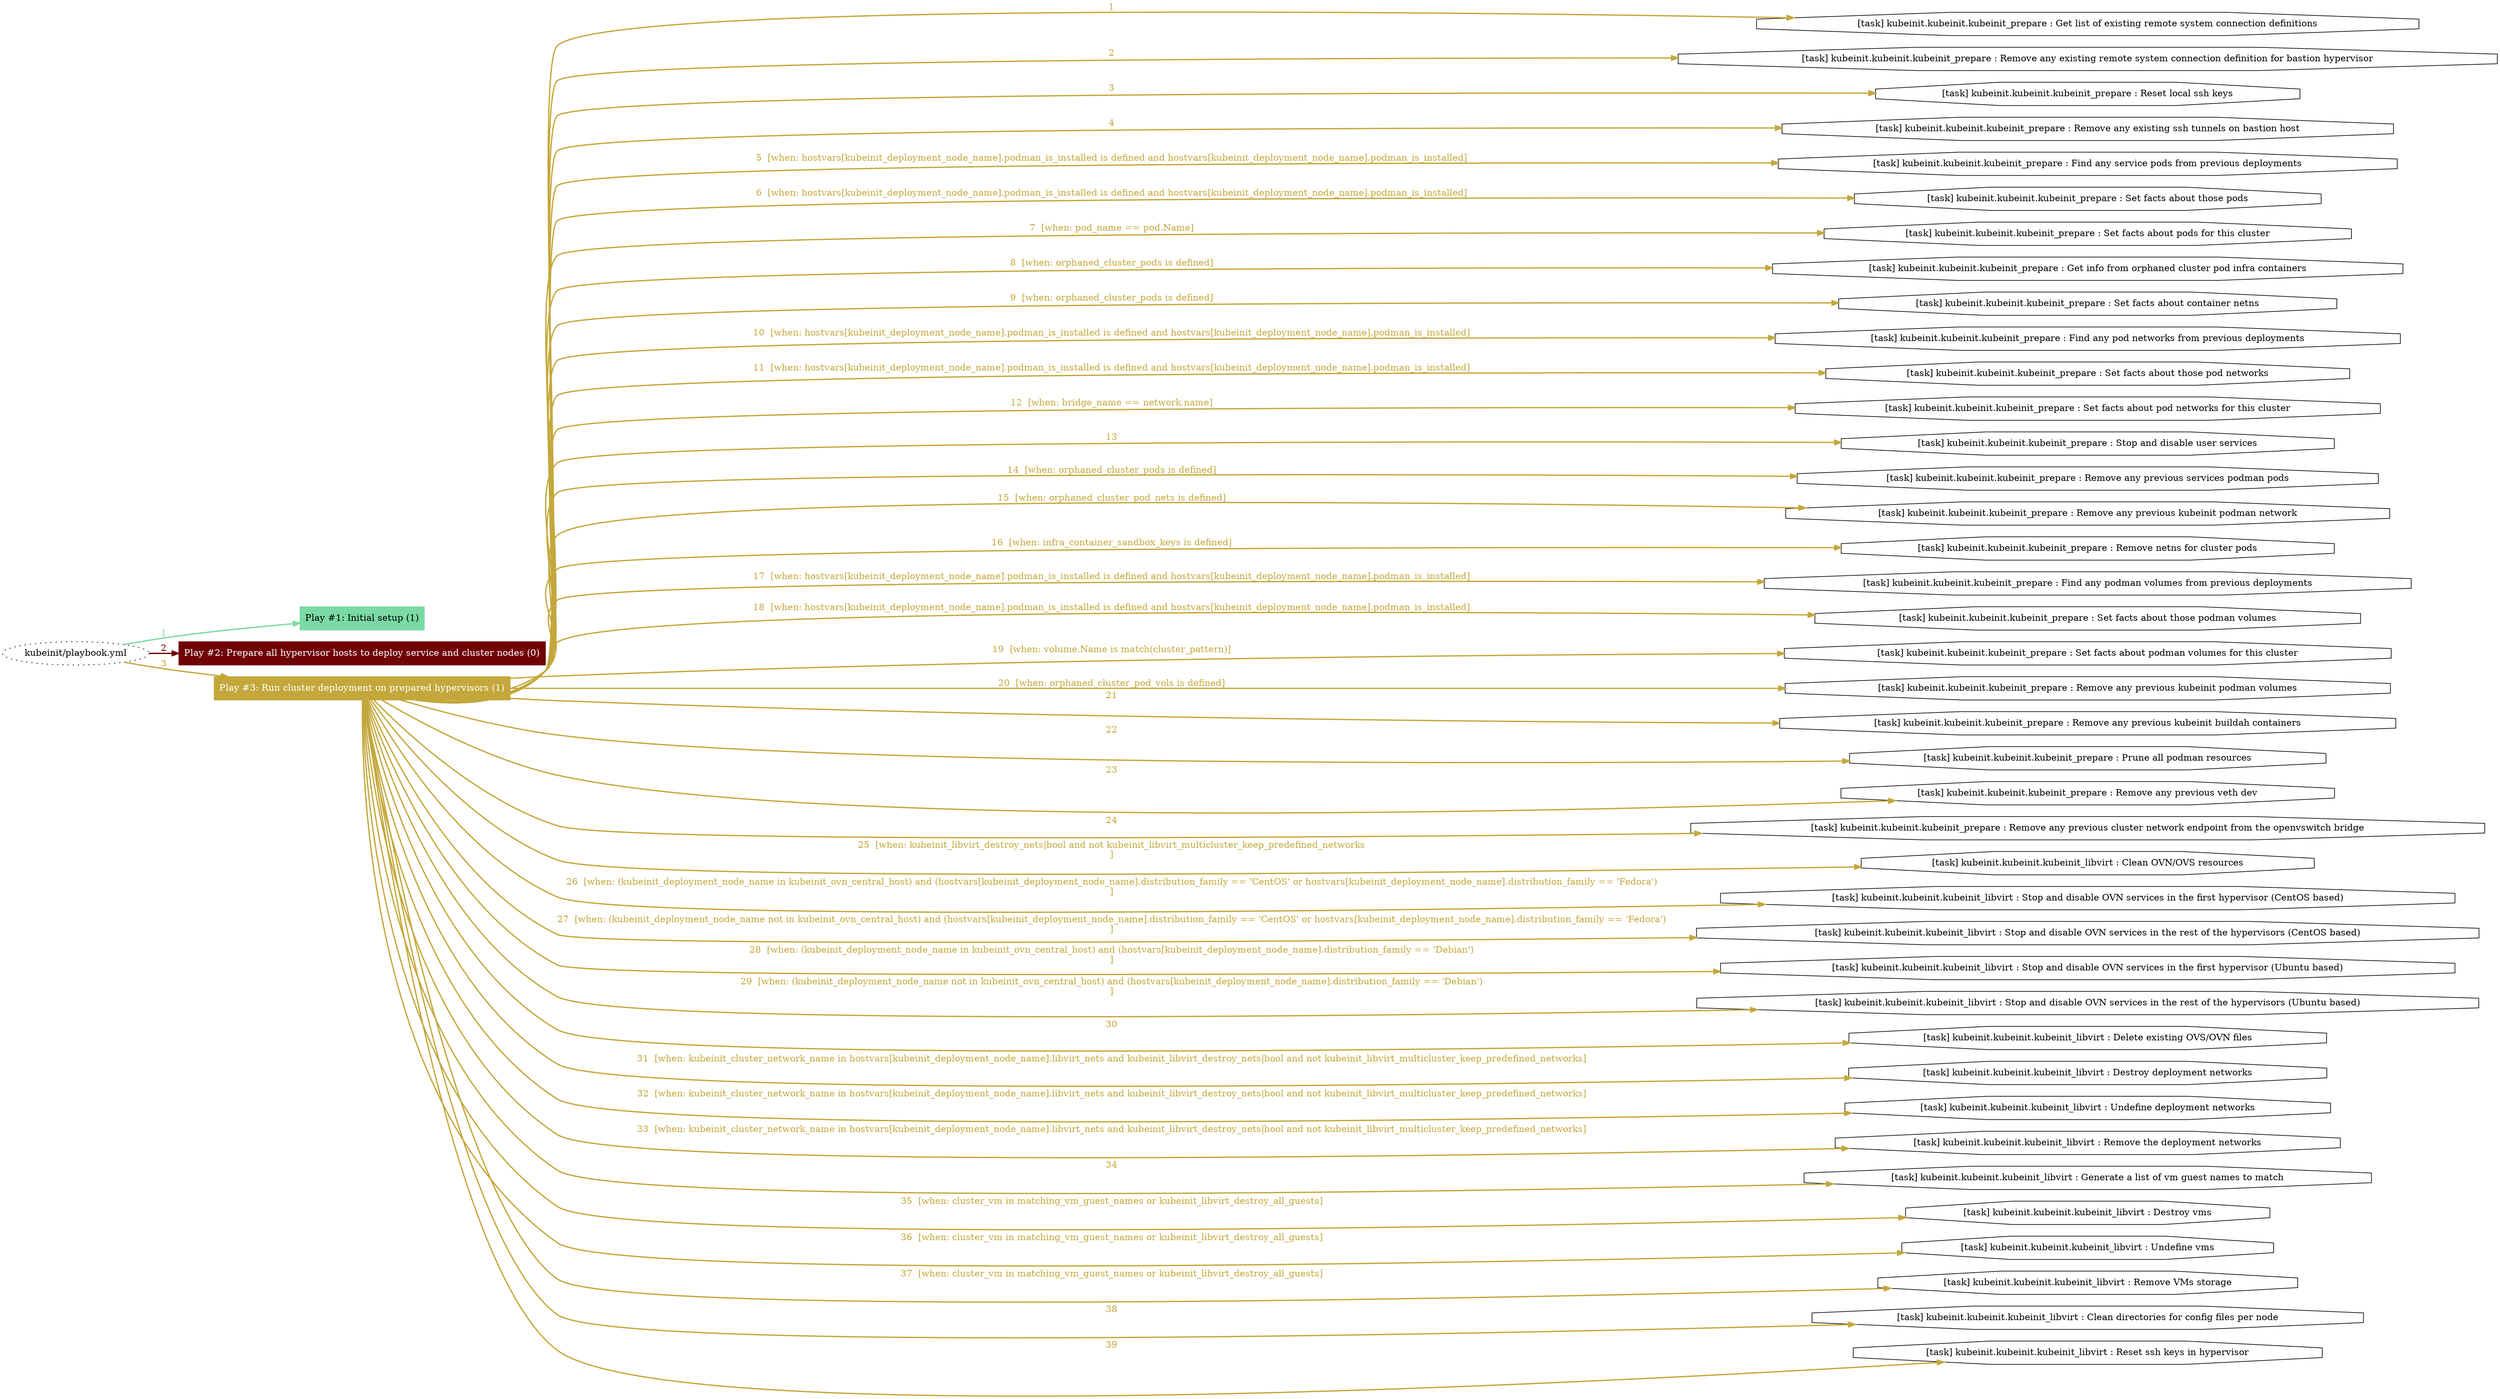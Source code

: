 digraph "kubeinit/playbook.yml "{
	graph [concentrate=true ordering=in rankdir=LR ratio=fill]
	edge [esep=5 sep=10]
	"kubeinit/playbook.yml" [id=root_node style=dotted]
	subgraph "Play #1: Initial setup (1) "{
		"Play #1: Initial setup (1)" [color="#7ad9a4" fontcolor="#000000" id="play_59f014b3-e5ab-44e3-a23d-3de021c1903c" shape=box style=filled tooltip=localhost]
		"kubeinit/playbook.yml" -> "Play #1: Initial setup (1)" [label=1 color="#7ad9a4" fontcolor="#7ad9a4" id="edge_f83459dd-9594-4b2f-8dbd-05c4e4e41592" style=bold]
	}
	subgraph "Play #2: Prepare all hypervisor hosts to deploy service and cluster nodes (0) "{
		"Play #2: Prepare all hypervisor hosts to deploy service and cluster nodes (0)" [color="#6f0306" fontcolor="#ffffff" id="play_677ce5fe-abe4-46aa-8c5f-cd0430d8022f" shape=box style=filled tooltip=""]
		"kubeinit/playbook.yml" -> "Play #2: Prepare all hypervisor hosts to deploy service and cluster nodes (0)" [label=2 color="#6f0306" fontcolor="#6f0306" id="edge_93b72299-b9d4-4608-86f7-11b6d4e02daf" style=bold]
	}
	subgraph "Play #3: Run cluster deployment on prepared hypervisors (1) "{
		"Play #3: Run cluster deployment on prepared hypervisors (1)" [color="#c4a73b" fontcolor="#ffffff" id="play_e99106d5-2014-4eb6-9d89-2f206f26fb54" shape=box style=filled tooltip=localhost]
		"kubeinit/playbook.yml" -> "Play #3: Run cluster deployment on prepared hypervisors (1)" [label=3 color="#c4a73b" fontcolor="#c4a73b" id="edge_ebec8a29-1ca4-41b1-856b-1cf2c26e0438" style=bold]
		"task_63927ea5-88d3-4c50-9bf9-d242d02a4a8e" [label="[task] kubeinit.kubeinit.kubeinit_prepare : Get list of existing remote system connection definitions" id="task_63927ea5-88d3-4c50-9bf9-d242d02a4a8e" shape=octagon tooltip="[task] kubeinit.kubeinit.kubeinit_prepare : Get list of existing remote system connection definitions"]
		"Play #3: Run cluster deployment on prepared hypervisors (1)" -> "task_63927ea5-88d3-4c50-9bf9-d242d02a4a8e" [label=1 color="#c4a73b" fontcolor="#c4a73b" id="edge_a1286fd0-25d8-45b5-8026-96b305c4ac05" style=bold]
		"task_bdc8dd0d-3059-41a0-9fe4-1e4ffef184b7" [label="[task] kubeinit.kubeinit.kubeinit_prepare : Remove any existing remote system connection definition for bastion hypervisor" id="task_bdc8dd0d-3059-41a0-9fe4-1e4ffef184b7" shape=octagon tooltip="[task] kubeinit.kubeinit.kubeinit_prepare : Remove any existing remote system connection definition for bastion hypervisor"]
		"Play #3: Run cluster deployment on prepared hypervisors (1)" -> "task_bdc8dd0d-3059-41a0-9fe4-1e4ffef184b7" [label=2 color="#c4a73b" fontcolor="#c4a73b" id="edge_9c88b8f2-d2bd-4d17-bf43-c7f93c7a23bb" style=bold]
		"task_bbab9b22-fae9-4a93-877c-320e5a16ea7d" [label="[task] kubeinit.kubeinit.kubeinit_prepare : Reset local ssh keys" id="task_bbab9b22-fae9-4a93-877c-320e5a16ea7d" shape=octagon tooltip="[task] kubeinit.kubeinit.kubeinit_prepare : Reset local ssh keys"]
		"Play #3: Run cluster deployment on prepared hypervisors (1)" -> "task_bbab9b22-fae9-4a93-877c-320e5a16ea7d" [label=3 color="#c4a73b" fontcolor="#c4a73b" id="edge_9b6cfb97-7c2c-4947-a4a2-bbb6bde02407" style=bold]
		"task_22e713bb-9ab3-4aa9-8196-2c34458cf866" [label="[task] kubeinit.kubeinit.kubeinit_prepare : Remove any existing ssh tunnels on bastion host" id="task_22e713bb-9ab3-4aa9-8196-2c34458cf866" shape=octagon tooltip="[task] kubeinit.kubeinit.kubeinit_prepare : Remove any existing ssh tunnels on bastion host"]
		"Play #3: Run cluster deployment on prepared hypervisors (1)" -> "task_22e713bb-9ab3-4aa9-8196-2c34458cf866" [label=4 color="#c4a73b" fontcolor="#c4a73b" id="edge_7ae40828-22a9-4fe6-b169-0a775c171768" style=bold]
		"task_097e3ba3-17d7-4df9-86e6-4eb5b563094d" [label="[task] kubeinit.kubeinit.kubeinit_prepare : Find any service pods from previous deployments" id="task_097e3ba3-17d7-4df9-86e6-4eb5b563094d" shape=octagon tooltip="[task] kubeinit.kubeinit.kubeinit_prepare : Find any service pods from previous deployments"]
		"Play #3: Run cluster deployment on prepared hypervisors (1)" -> "task_097e3ba3-17d7-4df9-86e6-4eb5b563094d" [label="5  [when: hostvars[kubeinit_deployment_node_name].podman_is_installed is defined and hostvars[kubeinit_deployment_node_name].podman_is_installed]" color="#c4a73b" fontcolor="#c4a73b" id="edge_06fb8c94-b4e7-422a-92b1-c8bb3a7a9c84" style=bold]
		"task_4ef83fbd-311d-4442-90e4-49aae7ecea74" [label="[task] kubeinit.kubeinit.kubeinit_prepare : Set facts about those pods" id="task_4ef83fbd-311d-4442-90e4-49aae7ecea74" shape=octagon tooltip="[task] kubeinit.kubeinit.kubeinit_prepare : Set facts about those pods"]
		"Play #3: Run cluster deployment on prepared hypervisors (1)" -> "task_4ef83fbd-311d-4442-90e4-49aae7ecea74" [label="6  [when: hostvars[kubeinit_deployment_node_name].podman_is_installed is defined and hostvars[kubeinit_deployment_node_name].podman_is_installed]" color="#c4a73b" fontcolor="#c4a73b" id="edge_4ae3f33d-f138-4f11-a6f8-9cf0d416ae7b" style=bold]
		"task_a7552bd5-4924-4e95-8b7f-dea76d7d855b" [label="[task] kubeinit.kubeinit.kubeinit_prepare : Set facts about pods for this cluster" id="task_a7552bd5-4924-4e95-8b7f-dea76d7d855b" shape=octagon tooltip="[task] kubeinit.kubeinit.kubeinit_prepare : Set facts about pods for this cluster"]
		"Play #3: Run cluster deployment on prepared hypervisors (1)" -> "task_a7552bd5-4924-4e95-8b7f-dea76d7d855b" [label="7  [when: pod_name == pod.Name]" color="#c4a73b" fontcolor="#c4a73b" id="edge_48ff1b8b-f5a0-4a80-a8c3-52682565aa63" style=bold]
		"task_8c54f8b2-092a-4e45-b876-1744654a8e11" [label="[task] kubeinit.kubeinit.kubeinit_prepare : Get info from orphaned cluster pod infra containers" id="task_8c54f8b2-092a-4e45-b876-1744654a8e11" shape=octagon tooltip="[task] kubeinit.kubeinit.kubeinit_prepare : Get info from orphaned cluster pod infra containers"]
		"Play #3: Run cluster deployment on prepared hypervisors (1)" -> "task_8c54f8b2-092a-4e45-b876-1744654a8e11" [label="8  [when: orphaned_cluster_pods is defined]" color="#c4a73b" fontcolor="#c4a73b" id="edge_285bc273-f48d-4043-8848-e6a89e356f72" style=bold]
		"task_ec13592f-7978-4efe-b5fb-ce4ba62d8684" [label="[task] kubeinit.kubeinit.kubeinit_prepare : Set facts about container netns" id="task_ec13592f-7978-4efe-b5fb-ce4ba62d8684" shape=octagon tooltip="[task] kubeinit.kubeinit.kubeinit_prepare : Set facts about container netns"]
		"Play #3: Run cluster deployment on prepared hypervisors (1)" -> "task_ec13592f-7978-4efe-b5fb-ce4ba62d8684" [label="9  [when: orphaned_cluster_pods is defined]" color="#c4a73b" fontcolor="#c4a73b" id="edge_43d792a5-2ccd-4107-b3f1-3ead0e6d0d4c" style=bold]
		"task_d335c13d-33fb-411e-a64b-a65ba71aa720" [label="[task] kubeinit.kubeinit.kubeinit_prepare : Find any pod networks from previous deployments" id="task_d335c13d-33fb-411e-a64b-a65ba71aa720" shape=octagon tooltip="[task] kubeinit.kubeinit.kubeinit_prepare : Find any pod networks from previous deployments"]
		"Play #3: Run cluster deployment on prepared hypervisors (1)" -> "task_d335c13d-33fb-411e-a64b-a65ba71aa720" [label="10  [when: hostvars[kubeinit_deployment_node_name].podman_is_installed is defined and hostvars[kubeinit_deployment_node_name].podman_is_installed]" color="#c4a73b" fontcolor="#c4a73b" id="edge_6a092ab2-3c23-4ab3-bf21-135d3d981c0e" style=bold]
		"task_3b256091-6e0b-44e4-a4f8-dca7f3025b22" [label="[task] kubeinit.kubeinit.kubeinit_prepare : Set facts about those pod networks" id="task_3b256091-6e0b-44e4-a4f8-dca7f3025b22" shape=octagon tooltip="[task] kubeinit.kubeinit.kubeinit_prepare : Set facts about those pod networks"]
		"Play #3: Run cluster deployment on prepared hypervisors (1)" -> "task_3b256091-6e0b-44e4-a4f8-dca7f3025b22" [label="11  [when: hostvars[kubeinit_deployment_node_name].podman_is_installed is defined and hostvars[kubeinit_deployment_node_name].podman_is_installed]" color="#c4a73b" fontcolor="#c4a73b" id="edge_ea5635cd-28ce-4d6e-bf7c-042caeb78326" style=bold]
		"task_b4a32295-0701-4fa1-ad20-5bec497c0637" [label="[task] kubeinit.kubeinit.kubeinit_prepare : Set facts about pod networks for this cluster" id="task_b4a32295-0701-4fa1-ad20-5bec497c0637" shape=octagon tooltip="[task] kubeinit.kubeinit.kubeinit_prepare : Set facts about pod networks for this cluster"]
		"Play #3: Run cluster deployment on prepared hypervisors (1)" -> "task_b4a32295-0701-4fa1-ad20-5bec497c0637" [label="12  [when: bridge_name == network.name]" color="#c4a73b" fontcolor="#c4a73b" id="edge_e6bc2c64-0a28-4d75-8d8a-d6f818373e05" style=bold]
		"task_065e9557-bd0e-44fe-b257-6f1658da0085" [label="[task] kubeinit.kubeinit.kubeinit_prepare : Stop and disable user services" id="task_065e9557-bd0e-44fe-b257-6f1658da0085" shape=octagon tooltip="[task] kubeinit.kubeinit.kubeinit_prepare : Stop and disable user services"]
		"Play #3: Run cluster deployment on prepared hypervisors (1)" -> "task_065e9557-bd0e-44fe-b257-6f1658da0085" [label=13 color="#c4a73b" fontcolor="#c4a73b" id="edge_09e73545-5d72-4147-8c22-42ce0971c55a" style=bold]
		"task_39069938-912a-4d91-b197-92b2fdab7e27" [label="[task] kubeinit.kubeinit.kubeinit_prepare : Remove any previous services podman pods" id="task_39069938-912a-4d91-b197-92b2fdab7e27" shape=octagon tooltip="[task] kubeinit.kubeinit.kubeinit_prepare : Remove any previous services podman pods"]
		"Play #3: Run cluster deployment on prepared hypervisors (1)" -> "task_39069938-912a-4d91-b197-92b2fdab7e27" [label="14  [when: orphaned_cluster_pods is defined]" color="#c4a73b" fontcolor="#c4a73b" id="edge_5a528acf-5cd5-4c9c-b7eb-c4fe1d8aa2b8" style=bold]
		"task_a43c9d35-6cd8-4191-a5f1-1014cea5bdad" [label="[task] kubeinit.kubeinit.kubeinit_prepare : Remove any previous kubeinit podman network" id="task_a43c9d35-6cd8-4191-a5f1-1014cea5bdad" shape=octagon tooltip="[task] kubeinit.kubeinit.kubeinit_prepare : Remove any previous kubeinit podman network"]
		"Play #3: Run cluster deployment on prepared hypervisors (1)" -> "task_a43c9d35-6cd8-4191-a5f1-1014cea5bdad" [label="15  [when: orphaned_cluster_pod_nets is defined]" color="#c4a73b" fontcolor="#c4a73b" id="edge_98b2d369-68b9-4096-9e30-f1ec85a2ed02" style=bold]
		"task_450e4c5b-5d77-440a-aa49-3f94288e7101" [label="[task] kubeinit.kubeinit.kubeinit_prepare : Remove netns for cluster pods" id="task_450e4c5b-5d77-440a-aa49-3f94288e7101" shape=octagon tooltip="[task] kubeinit.kubeinit.kubeinit_prepare : Remove netns for cluster pods"]
		"Play #3: Run cluster deployment on prepared hypervisors (1)" -> "task_450e4c5b-5d77-440a-aa49-3f94288e7101" [label="16  [when: infra_container_sandbox_keys is defined]" color="#c4a73b" fontcolor="#c4a73b" id="edge_146fb054-1606-42c6-8a4d-2c31baa251ac" style=bold]
		"task_9f771715-3af4-48b0-bbaa-85df375e3e9f" [label="[task] kubeinit.kubeinit.kubeinit_prepare : Find any podman volumes from previous deployments" id="task_9f771715-3af4-48b0-bbaa-85df375e3e9f" shape=octagon tooltip="[task] kubeinit.kubeinit.kubeinit_prepare : Find any podman volumes from previous deployments"]
		"Play #3: Run cluster deployment on prepared hypervisors (1)" -> "task_9f771715-3af4-48b0-bbaa-85df375e3e9f" [label="17  [when: hostvars[kubeinit_deployment_node_name].podman_is_installed is defined and hostvars[kubeinit_deployment_node_name].podman_is_installed]" color="#c4a73b" fontcolor="#c4a73b" id="edge_e8a3f2e5-ac69-4f40-b065-e02842766a51" style=bold]
		"task_32f04822-de6f-4c07-8d12-779e50c88a08" [label="[task] kubeinit.kubeinit.kubeinit_prepare : Set facts about those podman volumes" id="task_32f04822-de6f-4c07-8d12-779e50c88a08" shape=octagon tooltip="[task] kubeinit.kubeinit.kubeinit_prepare : Set facts about those podman volumes"]
		"Play #3: Run cluster deployment on prepared hypervisors (1)" -> "task_32f04822-de6f-4c07-8d12-779e50c88a08" [label="18  [when: hostvars[kubeinit_deployment_node_name].podman_is_installed is defined and hostvars[kubeinit_deployment_node_name].podman_is_installed]" color="#c4a73b" fontcolor="#c4a73b" id="edge_9074a3ee-c895-40e5-bfeb-e52470b3ece5" style=bold]
		"task_ce3417d9-1b8a-4e88-a96e-72f26338d579" [label="[task] kubeinit.kubeinit.kubeinit_prepare : Set facts about podman volumes for this cluster" id="task_ce3417d9-1b8a-4e88-a96e-72f26338d579" shape=octagon tooltip="[task] kubeinit.kubeinit.kubeinit_prepare : Set facts about podman volumes for this cluster"]
		"Play #3: Run cluster deployment on prepared hypervisors (1)" -> "task_ce3417d9-1b8a-4e88-a96e-72f26338d579" [label="19  [when: volume.Name is match(cluster_pattern)]" color="#c4a73b" fontcolor="#c4a73b" id="edge_b4e91e45-a4b1-4458-b7fe-cb250ab67e6f" style=bold]
		"task_8a9072d7-237f-4ea5-b7db-09eeb000c8ac" [label="[task] kubeinit.kubeinit.kubeinit_prepare : Remove any previous kubeinit podman volumes" id="task_8a9072d7-237f-4ea5-b7db-09eeb000c8ac" shape=octagon tooltip="[task] kubeinit.kubeinit.kubeinit_prepare : Remove any previous kubeinit podman volumes"]
		"Play #3: Run cluster deployment on prepared hypervisors (1)" -> "task_8a9072d7-237f-4ea5-b7db-09eeb000c8ac" [label="20  [when: orphaned_cluster_pod_vols is defined]" color="#c4a73b" fontcolor="#c4a73b" id="edge_d9aa2a85-d2c0-4ecd-bbd7-de2f390e4b2f" style=bold]
		"task_339263bd-f273-4d66-84b8-085aa40546e0" [label="[task] kubeinit.kubeinit.kubeinit_prepare : Remove any previous kubeinit buildah containers" id="task_339263bd-f273-4d66-84b8-085aa40546e0" shape=octagon tooltip="[task] kubeinit.kubeinit.kubeinit_prepare : Remove any previous kubeinit buildah containers"]
		"Play #3: Run cluster deployment on prepared hypervisors (1)" -> "task_339263bd-f273-4d66-84b8-085aa40546e0" [label=21 color="#c4a73b" fontcolor="#c4a73b" id="edge_feb6eda9-6aac-44af-82bf-b92cbef33b1e" style=bold]
		"task_6b4b7da6-e118-4657-a45c-96894226d580" [label="[task] kubeinit.kubeinit.kubeinit_prepare : Prune all podman resources" id="task_6b4b7da6-e118-4657-a45c-96894226d580" shape=octagon tooltip="[task] kubeinit.kubeinit.kubeinit_prepare : Prune all podman resources"]
		"Play #3: Run cluster deployment on prepared hypervisors (1)" -> "task_6b4b7da6-e118-4657-a45c-96894226d580" [label=22 color="#c4a73b" fontcolor="#c4a73b" id="edge_f2f59cbd-a95b-4337-992d-b4fa91132873" style=bold]
		"task_db2d8bf9-a6f3-4b13-a89a-ddede57902d6" [label="[task] kubeinit.kubeinit.kubeinit_prepare : Remove any previous veth dev" id="task_db2d8bf9-a6f3-4b13-a89a-ddede57902d6" shape=octagon tooltip="[task] kubeinit.kubeinit.kubeinit_prepare : Remove any previous veth dev"]
		"Play #3: Run cluster deployment on prepared hypervisors (1)" -> "task_db2d8bf9-a6f3-4b13-a89a-ddede57902d6" [label=23 color="#c4a73b" fontcolor="#c4a73b" id="edge_cda8894f-5301-4a36-a5b0-d814340d4ccf" style=bold]
		"task_c67dba20-8013-4a39-87a5-c23bd5955c26" [label="[task] kubeinit.kubeinit.kubeinit_prepare : Remove any previous cluster network endpoint from the openvswitch bridge" id="task_c67dba20-8013-4a39-87a5-c23bd5955c26" shape=octagon tooltip="[task] kubeinit.kubeinit.kubeinit_prepare : Remove any previous cluster network endpoint from the openvswitch bridge"]
		"Play #3: Run cluster deployment on prepared hypervisors (1)" -> "task_c67dba20-8013-4a39-87a5-c23bd5955c26" [label=24 color="#c4a73b" fontcolor="#c4a73b" id="edge_5724d366-b650-442f-a022-0174b4016e4c" style=bold]
		"task_fa1a6fed-9cb4-4a5a-8cd9-c68a085e071c" [label="[task] kubeinit.kubeinit.kubeinit_libvirt : Clean OVN/OVS resources" id="task_fa1a6fed-9cb4-4a5a-8cd9-c68a085e071c" shape=octagon tooltip="[task] kubeinit.kubeinit.kubeinit_libvirt : Clean OVN/OVS resources"]
		"Play #3: Run cluster deployment on prepared hypervisors (1)" -> "task_fa1a6fed-9cb4-4a5a-8cd9-c68a085e071c" [label="25  [when: kubeinit_libvirt_destroy_nets|bool and not kubeinit_libvirt_multicluster_keep_predefined_networks
]" color="#c4a73b" fontcolor="#c4a73b" id="edge_f9c36aa7-786d-4116-a75a-73d6383736ca" style=bold]
		"task_229f866b-2b36-4623-a5f5-06dfe4f2060f" [label="[task] kubeinit.kubeinit.kubeinit_libvirt : Stop and disable OVN services in the first hypervisor (CentOS based)" id="task_229f866b-2b36-4623-a5f5-06dfe4f2060f" shape=octagon tooltip="[task] kubeinit.kubeinit.kubeinit_libvirt : Stop and disable OVN services in the first hypervisor (CentOS based)"]
		"Play #3: Run cluster deployment on prepared hypervisors (1)" -> "task_229f866b-2b36-4623-a5f5-06dfe4f2060f" [label="26  [when: (kubeinit_deployment_node_name in kubeinit_ovn_central_host) and (hostvars[kubeinit_deployment_node_name].distribution_family == 'CentOS' or hostvars[kubeinit_deployment_node_name].distribution_family == 'Fedora')
]" color="#c4a73b" fontcolor="#c4a73b" id="edge_058ca06a-025f-42fb-aa28-cf14088cea34" style=bold]
		"task_daacdd4f-e496-4449-8771-20d86843b330" [label="[task] kubeinit.kubeinit.kubeinit_libvirt : Stop and disable OVN services in the rest of the hypervisors (CentOS based)" id="task_daacdd4f-e496-4449-8771-20d86843b330" shape=octagon tooltip="[task] kubeinit.kubeinit.kubeinit_libvirt : Stop and disable OVN services in the rest of the hypervisors (CentOS based)"]
		"Play #3: Run cluster deployment on prepared hypervisors (1)" -> "task_daacdd4f-e496-4449-8771-20d86843b330" [label="27  [when: (kubeinit_deployment_node_name not in kubeinit_ovn_central_host) and (hostvars[kubeinit_deployment_node_name].distribution_family == 'CentOS' or hostvars[kubeinit_deployment_node_name].distribution_family == 'Fedora')
]" color="#c4a73b" fontcolor="#c4a73b" id="edge_edc66925-42f0-45b8-a5ce-fe753ce7abcc" style=bold]
		"task_ff938a5b-6d96-462b-a2ec-70dfa819a10e" [label="[task] kubeinit.kubeinit.kubeinit_libvirt : Stop and disable OVN services in the first hypervisor (Ubuntu based)" id="task_ff938a5b-6d96-462b-a2ec-70dfa819a10e" shape=octagon tooltip="[task] kubeinit.kubeinit.kubeinit_libvirt : Stop and disable OVN services in the first hypervisor (Ubuntu based)"]
		"Play #3: Run cluster deployment on prepared hypervisors (1)" -> "task_ff938a5b-6d96-462b-a2ec-70dfa819a10e" [label="28  [when: (kubeinit_deployment_node_name in kubeinit_ovn_central_host) and (hostvars[kubeinit_deployment_node_name].distribution_family == 'Debian')
]" color="#c4a73b" fontcolor="#c4a73b" id="edge_ab0de074-5613-4bb6-a680-024ad7214bef" style=bold]
		"task_968bf6e7-1606-4b13-9e06-7113b784e46e" [label="[task] kubeinit.kubeinit.kubeinit_libvirt : Stop and disable OVN services in the rest of the hypervisors (Ubuntu based)" id="task_968bf6e7-1606-4b13-9e06-7113b784e46e" shape=octagon tooltip="[task] kubeinit.kubeinit.kubeinit_libvirt : Stop and disable OVN services in the rest of the hypervisors (Ubuntu based)"]
		"Play #3: Run cluster deployment on prepared hypervisors (1)" -> "task_968bf6e7-1606-4b13-9e06-7113b784e46e" [label="29  [when: (kubeinit_deployment_node_name not in kubeinit_ovn_central_host) and (hostvars[kubeinit_deployment_node_name].distribution_family == 'Debian')
]" color="#c4a73b" fontcolor="#c4a73b" id="edge_70796207-83c7-4535-819c-3d83f4262a99" style=bold]
		"task_8935a613-2a06-477b-87c7-eaba8376330c" [label="[task] kubeinit.kubeinit.kubeinit_libvirt : Delete existing OVS/OVN files" id="task_8935a613-2a06-477b-87c7-eaba8376330c" shape=octagon tooltip="[task] kubeinit.kubeinit.kubeinit_libvirt : Delete existing OVS/OVN files"]
		"Play #3: Run cluster deployment on prepared hypervisors (1)" -> "task_8935a613-2a06-477b-87c7-eaba8376330c" [label=30 color="#c4a73b" fontcolor="#c4a73b" id="edge_c9945035-85bb-4620-97e3-165def9c2160" style=bold]
		"task_3981fd10-0561-4f47-9312-d30dc7984f6f" [label="[task] kubeinit.kubeinit.kubeinit_libvirt : Destroy deployment networks" id="task_3981fd10-0561-4f47-9312-d30dc7984f6f" shape=octagon tooltip="[task] kubeinit.kubeinit.kubeinit_libvirt : Destroy deployment networks"]
		"Play #3: Run cluster deployment on prepared hypervisors (1)" -> "task_3981fd10-0561-4f47-9312-d30dc7984f6f" [label="31  [when: kubeinit_cluster_network_name in hostvars[kubeinit_deployment_node_name].libvirt_nets and kubeinit_libvirt_destroy_nets|bool and not kubeinit_libvirt_multicluster_keep_predefined_networks]" color="#c4a73b" fontcolor="#c4a73b" id="edge_294d3547-ed8d-4491-9a0d-9d7402cb206e" style=bold]
		"task_455f25e7-90bc-442f-bdfe-7ab867044961" [label="[task] kubeinit.kubeinit.kubeinit_libvirt : Undefine deployment networks" id="task_455f25e7-90bc-442f-bdfe-7ab867044961" shape=octagon tooltip="[task] kubeinit.kubeinit.kubeinit_libvirt : Undefine deployment networks"]
		"Play #3: Run cluster deployment on prepared hypervisors (1)" -> "task_455f25e7-90bc-442f-bdfe-7ab867044961" [label="32  [when: kubeinit_cluster_network_name in hostvars[kubeinit_deployment_node_name].libvirt_nets and kubeinit_libvirt_destroy_nets|bool and not kubeinit_libvirt_multicluster_keep_predefined_networks]" color="#c4a73b" fontcolor="#c4a73b" id="edge_e7a39e0a-92fc-4451-a040-7e8d843810f7" style=bold]
		"task_222ae090-4001-45f9-bace-1f05abcded1a" [label="[task] kubeinit.kubeinit.kubeinit_libvirt : Remove the deployment networks" id="task_222ae090-4001-45f9-bace-1f05abcded1a" shape=octagon tooltip="[task] kubeinit.kubeinit.kubeinit_libvirt : Remove the deployment networks"]
		"Play #3: Run cluster deployment on prepared hypervisors (1)" -> "task_222ae090-4001-45f9-bace-1f05abcded1a" [label="33  [when: kubeinit_cluster_network_name in hostvars[kubeinit_deployment_node_name].libvirt_nets and kubeinit_libvirt_destroy_nets|bool and not kubeinit_libvirt_multicluster_keep_predefined_networks]" color="#c4a73b" fontcolor="#c4a73b" id="edge_1171a7c4-8083-4d13-8963-fb3f017670be" style=bold]
		"task_613f47a6-0ff2-441d-b89d-915f52219a33" [label="[task] kubeinit.kubeinit.kubeinit_libvirt : Generate a list of vm guest names to match" id="task_613f47a6-0ff2-441d-b89d-915f52219a33" shape=octagon tooltip="[task] kubeinit.kubeinit.kubeinit_libvirt : Generate a list of vm guest names to match"]
		"Play #3: Run cluster deployment on prepared hypervisors (1)" -> "task_613f47a6-0ff2-441d-b89d-915f52219a33" [label=34 color="#c4a73b" fontcolor="#c4a73b" id="edge_7cf0572f-a731-43d8-8d4f-e9f32209ecad" style=bold]
		"task_6e810091-72ba-43d3-a583-8fdf08daa071" [label="[task] kubeinit.kubeinit.kubeinit_libvirt : Destroy vms" id="task_6e810091-72ba-43d3-a583-8fdf08daa071" shape=octagon tooltip="[task] kubeinit.kubeinit.kubeinit_libvirt : Destroy vms"]
		"Play #3: Run cluster deployment on prepared hypervisors (1)" -> "task_6e810091-72ba-43d3-a583-8fdf08daa071" [label="35  [when: cluster_vm in matching_vm_guest_names or kubeinit_libvirt_destroy_all_guests]" color="#c4a73b" fontcolor="#c4a73b" id="edge_b6f65cfd-b815-4711-ac8d-3747fc7d68d1" style=bold]
		"task_920857c5-8624-4498-9d52-76ed0ac570fd" [label="[task] kubeinit.kubeinit.kubeinit_libvirt : Undefine vms" id="task_920857c5-8624-4498-9d52-76ed0ac570fd" shape=octagon tooltip="[task] kubeinit.kubeinit.kubeinit_libvirt : Undefine vms"]
		"Play #3: Run cluster deployment on prepared hypervisors (1)" -> "task_920857c5-8624-4498-9d52-76ed0ac570fd" [label="36  [when: cluster_vm in matching_vm_guest_names or kubeinit_libvirt_destroy_all_guests]" color="#c4a73b" fontcolor="#c4a73b" id="edge_eb865ade-94c9-48d4-9b19-7876f42b2d5f" style=bold]
		"task_3963e5a8-3443-49a5-b6f2-ceaa886305aa" [label="[task] kubeinit.kubeinit.kubeinit_libvirt : Remove VMs storage" id="task_3963e5a8-3443-49a5-b6f2-ceaa886305aa" shape=octagon tooltip="[task] kubeinit.kubeinit.kubeinit_libvirt : Remove VMs storage"]
		"Play #3: Run cluster deployment on prepared hypervisors (1)" -> "task_3963e5a8-3443-49a5-b6f2-ceaa886305aa" [label="37  [when: cluster_vm in matching_vm_guest_names or kubeinit_libvirt_destroy_all_guests]" color="#c4a73b" fontcolor="#c4a73b" id="edge_18cb98e1-249a-4411-b1ea-a870cd38b948" style=bold]
		"task_0ece81cf-3d50-445f-ae45-794a8d7a10c4" [label="[task] kubeinit.kubeinit.kubeinit_libvirt : Clean directories for config files per node" id="task_0ece81cf-3d50-445f-ae45-794a8d7a10c4" shape=octagon tooltip="[task] kubeinit.kubeinit.kubeinit_libvirt : Clean directories for config files per node"]
		"Play #3: Run cluster deployment on prepared hypervisors (1)" -> "task_0ece81cf-3d50-445f-ae45-794a8d7a10c4" [label=38 color="#c4a73b" fontcolor="#c4a73b" id="edge_78b1660d-1d53-459a-bccb-11204e991cb1" style=bold]
		"task_b0cdd49c-7745-41d5-8fb8-4be8809fe549" [label="[task] kubeinit.kubeinit.kubeinit_libvirt : Reset ssh keys in hypervisor" id="task_b0cdd49c-7745-41d5-8fb8-4be8809fe549" shape=octagon tooltip="[task] kubeinit.kubeinit.kubeinit_libvirt : Reset ssh keys in hypervisor"]
		"Play #3: Run cluster deployment on prepared hypervisors (1)" -> "task_b0cdd49c-7745-41d5-8fb8-4be8809fe549" [label=39 color="#c4a73b" fontcolor="#c4a73b" id="edge_9ef27bcf-907a-4709-98b7-8595900f4392" style=bold]
	}
}
